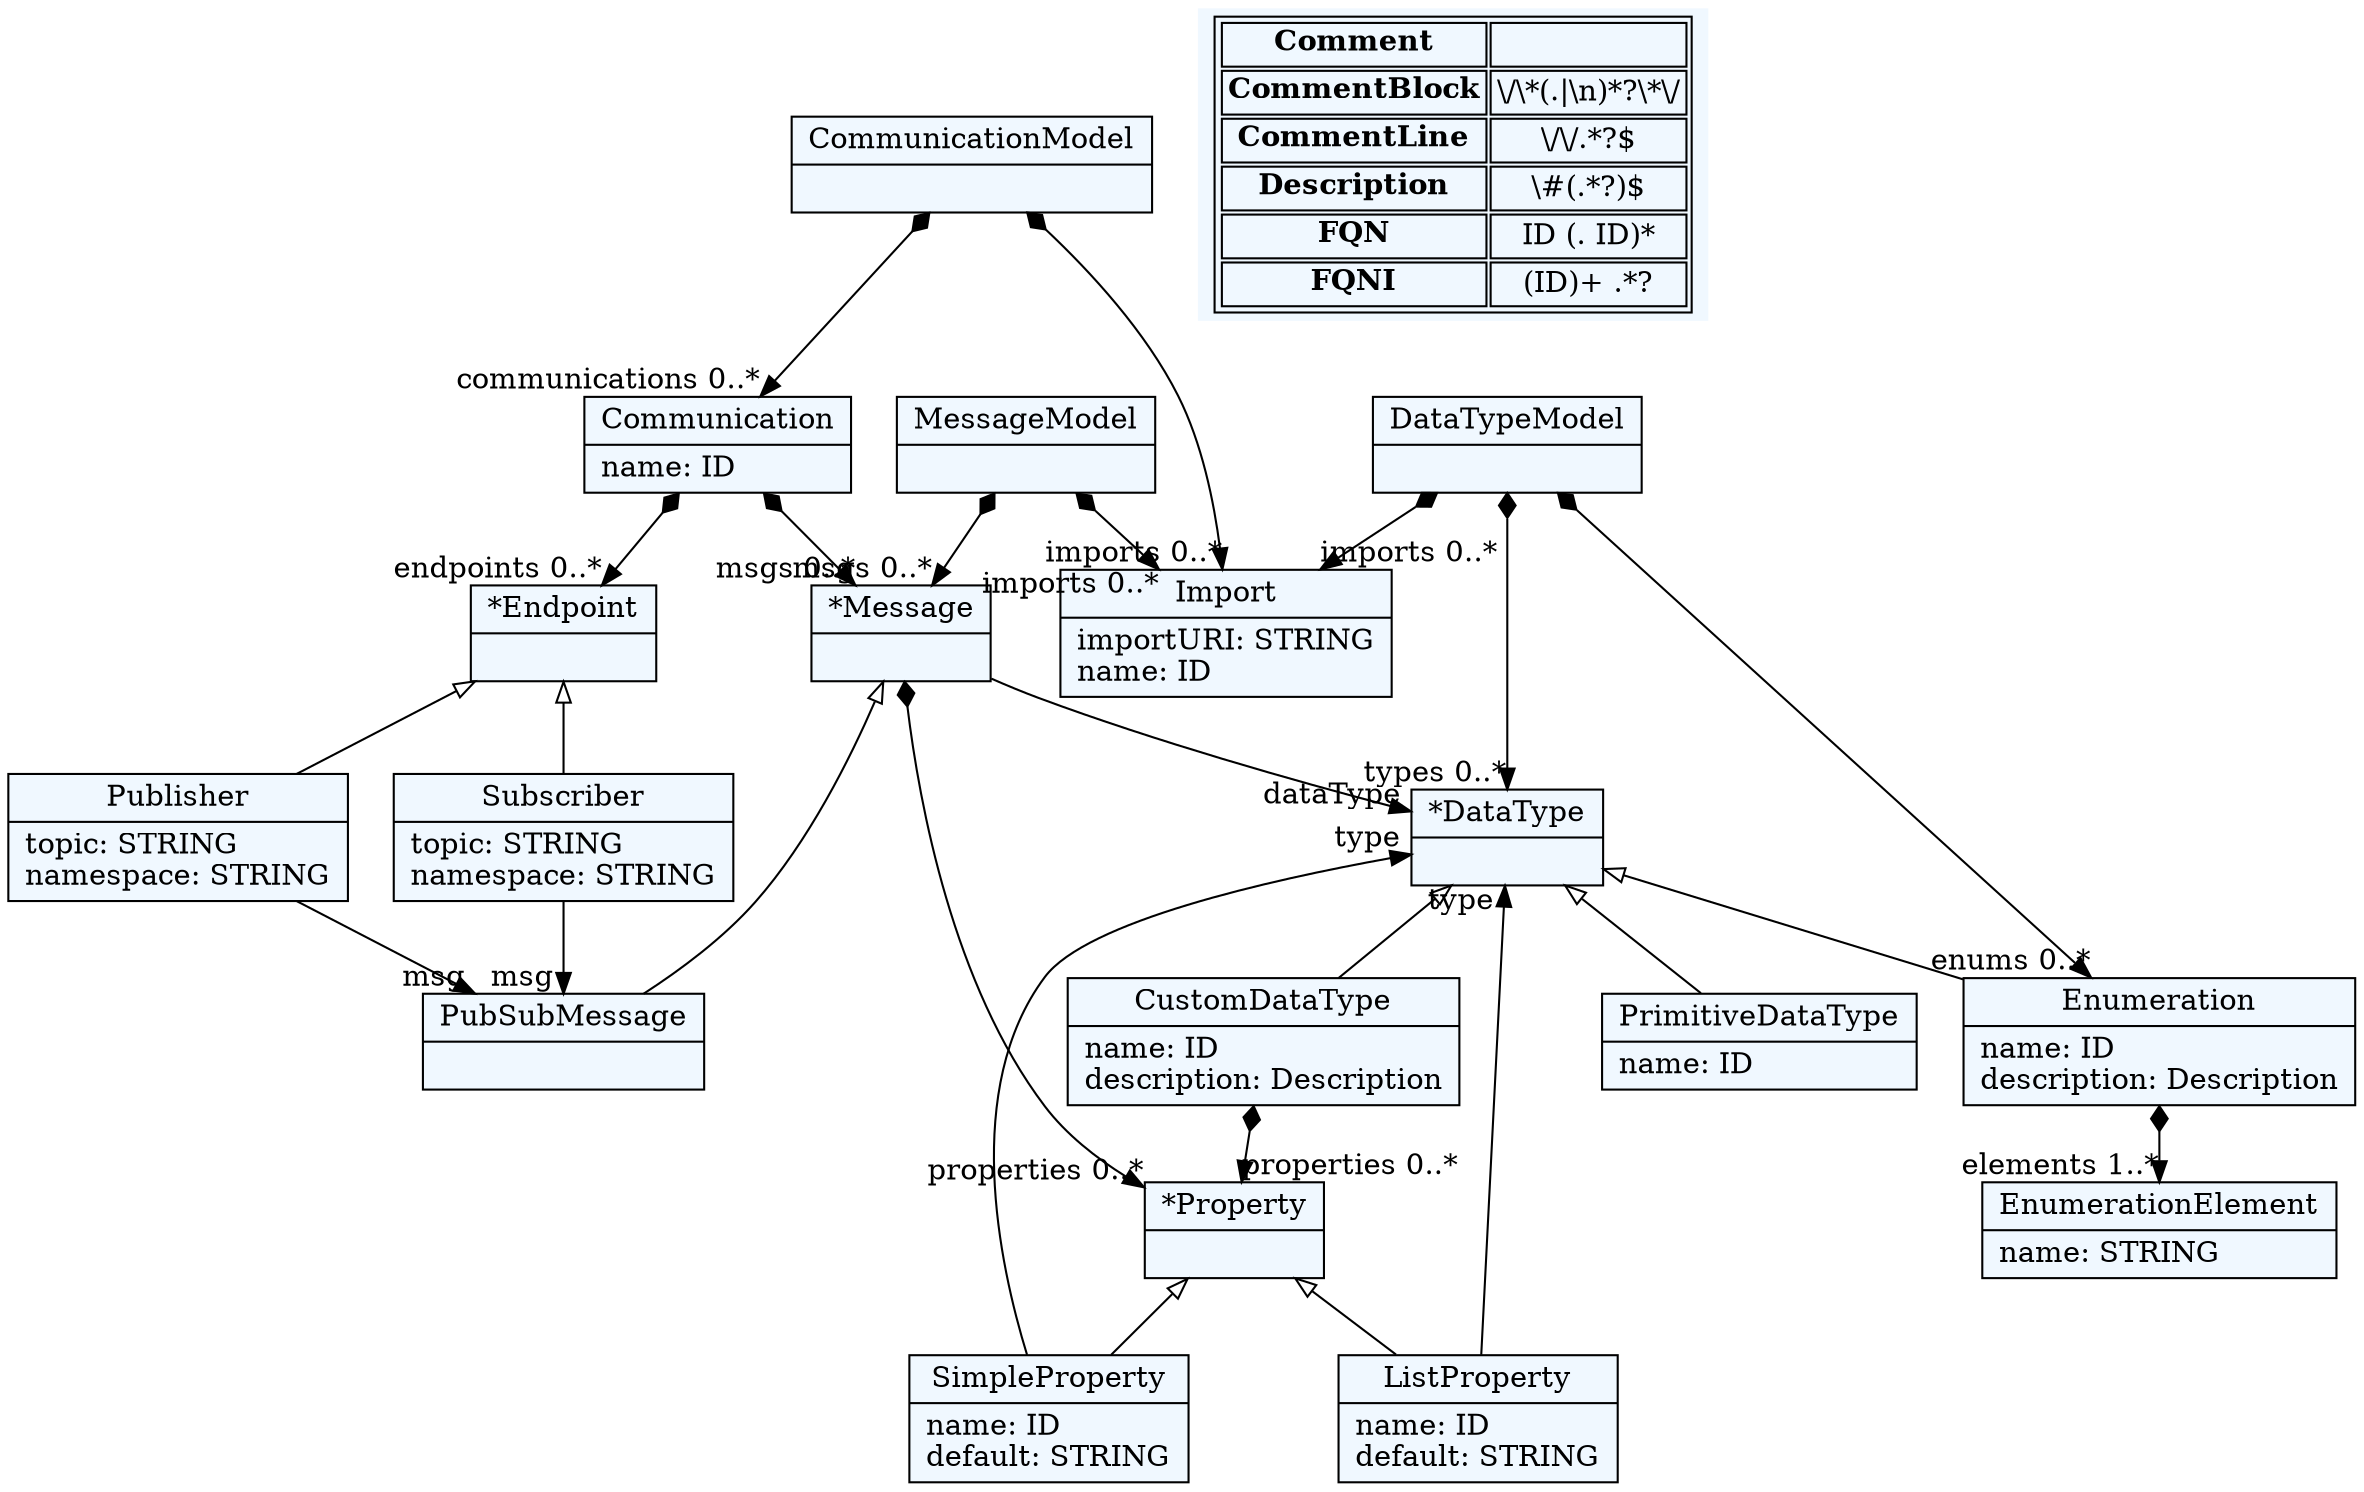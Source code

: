 
    digraph textX {
    fontname = "Bitstream Vera Sans"
    fontsize = 8
    node[
        shape=record,
        style=filled,
        fillcolor=aliceblue
    ]
    nodesep = 0.3
    edge[dir=black,arrowtail=empty]


2563299948304[ label="{CommunicationModel|}"]

2563299946624[ label="{Communication|name: ID\l}"]

2563299938224[ label="{*Endpoint|}"]

2563300333744[ label="{Publisher|topic: STRING\lnamespace: STRING\l}"]

2563300333696[ label="{Subscriber|topic: STRING\lnamespace: STRING\l}"]

2563300339120[ label="{DataTypeModel|}"]

2563300339216[ label="{*DataType|}"]

2563300339312[ label="{CustomDataType|name: ID\ldescription: Description\l}"]

2563300339408[ label="{*Property|}"]

2563300339504[ label="{SimpleProperty|name: ID\ldefault: STRING\l}"]

2563300339600[ label="{ListProperty|name: ID\ldefault: STRING\l}"]

2563300339744[ label="{Enumeration|name: ID\ldescription: Description\l}"]

2563300340272[ label="{EnumerationElement|name: STRING\l}"]

2563300340896[ label="{PrimitiveDataType|name: ID\l}"]

2563300341568[ label="{Import|importURI: STRING\lname: ID\l}"]

2563300342240[ label="{MessageModel|}"]

2563300342336[ label="{*Message|}"]

2563300342432[ label="{PubSubMessage|}"]



2563299948304 -> 2563300341568[arrowtail=diamond, dir=both, headlabel="imports 0..*"]
2563299948304 -> 2563299946624[arrowtail=diamond, dir=both, headlabel="communications 0..*"]
2563299946624 -> 2563299938224[arrowtail=diamond, dir=both, headlabel="endpoints 0..*"]
2563299946624 -> 2563300342336[arrowtail=diamond, dir=both, headlabel="msgs 0..*"]
2563299938224 -> 2563300333744 [dir=back]
2563299938224 -> 2563300333696 [dir=back]
2563300333744 -> 2563300342432[headlabel="msg "]
2563300333696 -> 2563300342432[headlabel="msg "]
2563300339120 -> 2563300341568[arrowtail=diamond, dir=both, headlabel="imports 0..*"]
2563300339120 -> 2563300339216[arrowtail=diamond, dir=both, headlabel="types 0..*"]
2563300339120 -> 2563300339744[arrowtail=diamond, dir=both, headlabel="enums 0..*"]
2563300339216 -> 2563300340896 [dir=back]
2563300339216 -> 2563300339744 [dir=back]
2563300339216 -> 2563300339312 [dir=back]
2563300339312 -> 2563300339408[arrowtail=diamond, dir=both, headlabel="properties 0..*"]
2563300339408 -> 2563300339600 [dir=back]
2563300339408 -> 2563300339504 [dir=back]
2563300339504 -> 2563300339216[headlabel="type "]
2563300339600 -> 2563300339216[headlabel="type "]
2563300339744 -> 2563300340272[arrowtail=diamond, dir=both, headlabel="elements 1..*"]
2563300342240 -> 2563300341568[arrowtail=diamond, dir=both, headlabel="imports 0..*"]
2563300342240 -> 2563300342336[arrowtail=diamond, dir=both, headlabel="msgs 0..*"]
2563300342336 -> 2563300339408[arrowtail=diamond, dir=both, headlabel="properties 0..*"]
2563300342336 -> 2563300339216[headlabel="dataType "]
2563300342336 -> 2563300342432 [dir=back]
match_rules [ shape=plaintext, label=< <table>
	<tr>
		<td><b>Comment</b></td><td></td>
	</tr>
	<tr>
		<td><b>CommentBlock</b></td><td>\/\*(.|\n)*?\*\/</td>
	</tr>
	<tr>
		<td><b>CommentLine</b></td><td>\/\/.*?$</td>
	</tr>
	<tr>
		<td><b>Description</b></td><td>\#(.*?)$</td>
	</tr>
	<tr>
		<td><b>FQN</b></td><td>ID (. ID)*</td>
	</tr>
	<tr>
		<td><b>FQNI</b></td><td>(ID)+ .*?</td>
	</tr>
</table> >]


}
